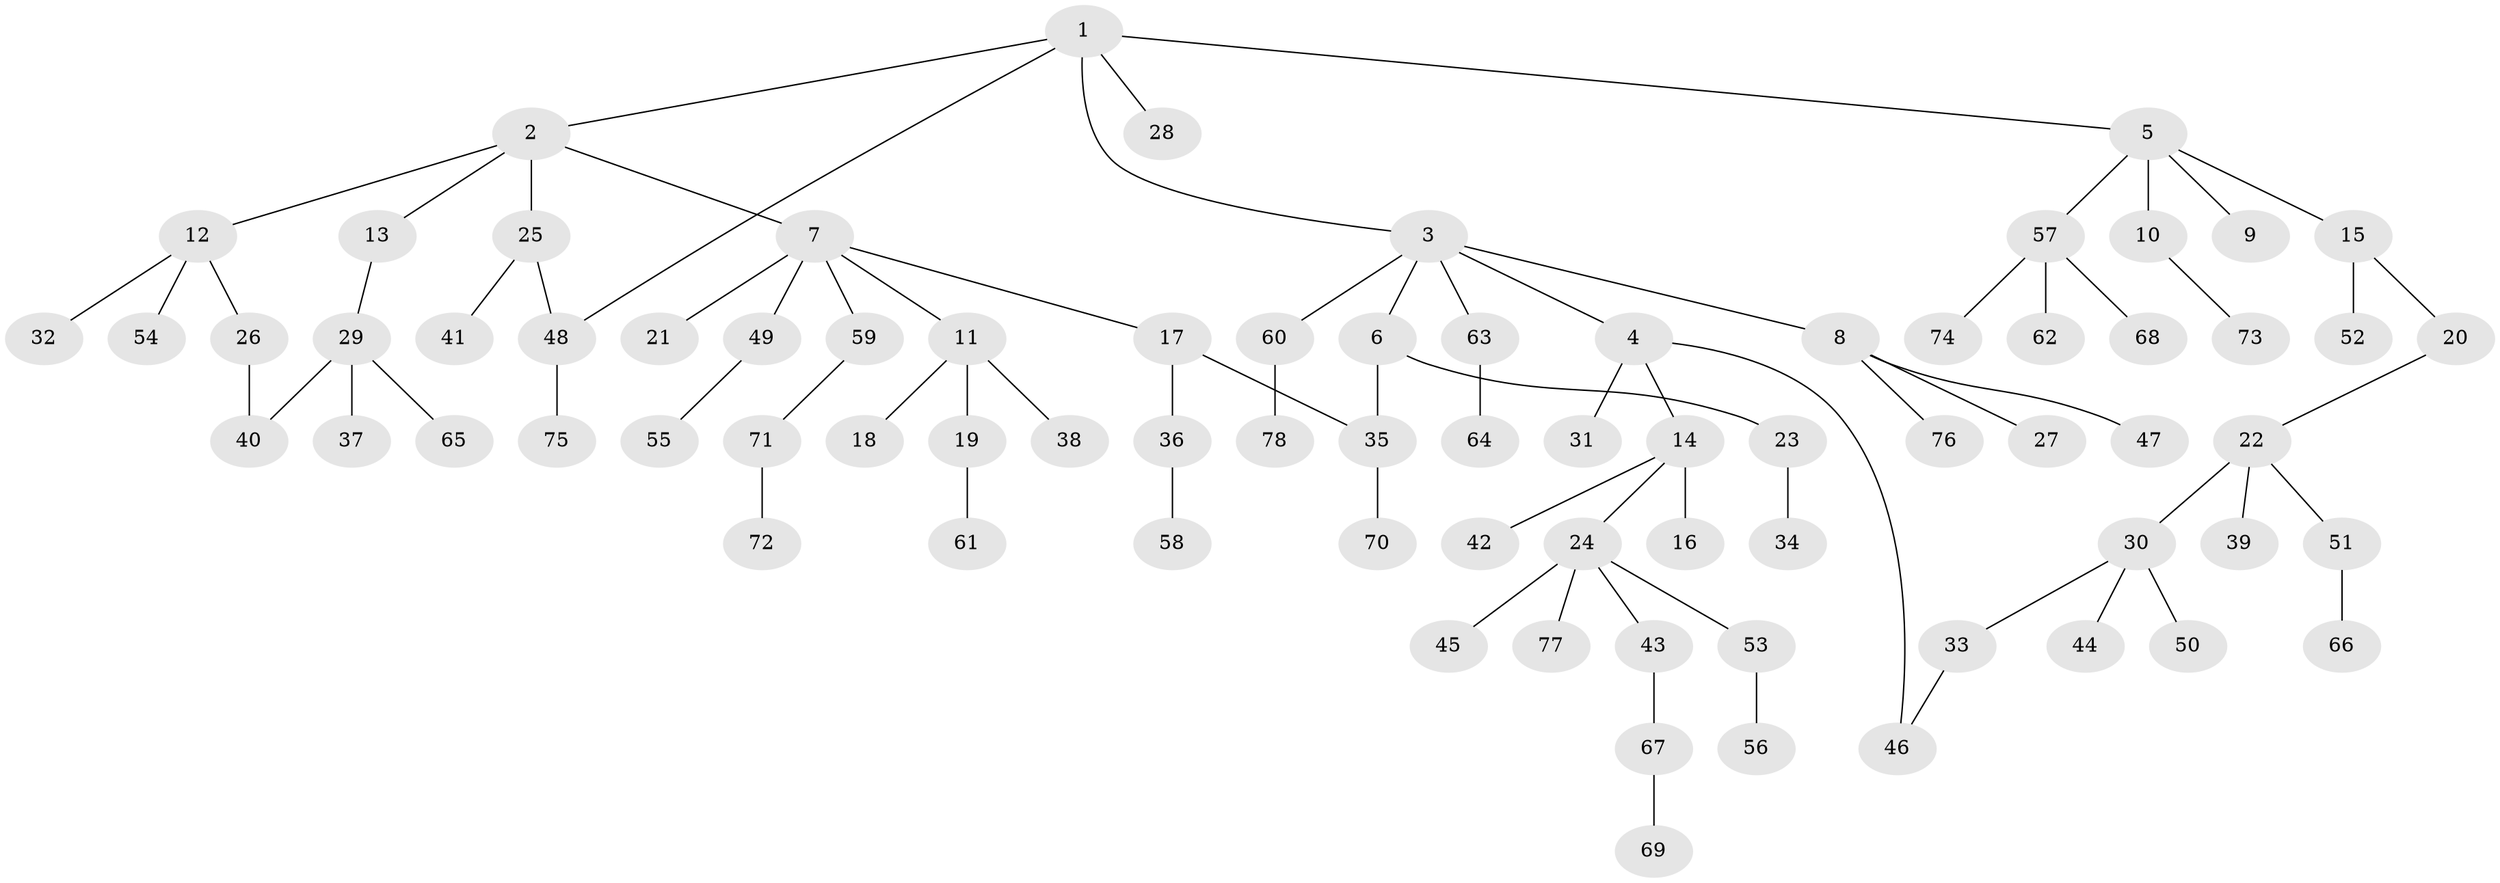 // Generated by graph-tools (version 1.1) at 2025/01/03/09/25 03:01:05]
// undirected, 78 vertices, 81 edges
graph export_dot {
graph [start="1"]
  node [color=gray90,style=filled];
  1;
  2;
  3;
  4;
  5;
  6;
  7;
  8;
  9;
  10;
  11;
  12;
  13;
  14;
  15;
  16;
  17;
  18;
  19;
  20;
  21;
  22;
  23;
  24;
  25;
  26;
  27;
  28;
  29;
  30;
  31;
  32;
  33;
  34;
  35;
  36;
  37;
  38;
  39;
  40;
  41;
  42;
  43;
  44;
  45;
  46;
  47;
  48;
  49;
  50;
  51;
  52;
  53;
  54;
  55;
  56;
  57;
  58;
  59;
  60;
  61;
  62;
  63;
  64;
  65;
  66;
  67;
  68;
  69;
  70;
  71;
  72;
  73;
  74;
  75;
  76;
  77;
  78;
  1 -- 2;
  1 -- 3;
  1 -- 5;
  1 -- 28;
  1 -- 48;
  2 -- 7;
  2 -- 12;
  2 -- 13;
  2 -- 25;
  3 -- 4;
  3 -- 6;
  3 -- 8;
  3 -- 60;
  3 -- 63;
  4 -- 14;
  4 -- 31;
  4 -- 46;
  5 -- 9;
  5 -- 10;
  5 -- 15;
  5 -- 57;
  6 -- 23;
  6 -- 35;
  7 -- 11;
  7 -- 17;
  7 -- 21;
  7 -- 49;
  7 -- 59;
  8 -- 27;
  8 -- 47;
  8 -- 76;
  10 -- 73;
  11 -- 18;
  11 -- 19;
  11 -- 38;
  12 -- 26;
  12 -- 32;
  12 -- 54;
  13 -- 29;
  14 -- 16;
  14 -- 24;
  14 -- 42;
  15 -- 20;
  15 -- 52;
  17 -- 36;
  17 -- 35;
  19 -- 61;
  20 -- 22;
  22 -- 30;
  22 -- 39;
  22 -- 51;
  23 -- 34;
  24 -- 43;
  24 -- 45;
  24 -- 53;
  24 -- 77;
  25 -- 41;
  25 -- 48;
  26 -- 40;
  29 -- 37;
  29 -- 40;
  29 -- 65;
  30 -- 33;
  30 -- 44;
  30 -- 50;
  33 -- 46;
  35 -- 70;
  36 -- 58;
  43 -- 67;
  48 -- 75;
  49 -- 55;
  51 -- 66;
  53 -- 56;
  57 -- 62;
  57 -- 68;
  57 -- 74;
  59 -- 71;
  60 -- 78;
  63 -- 64;
  67 -- 69;
  71 -- 72;
}
